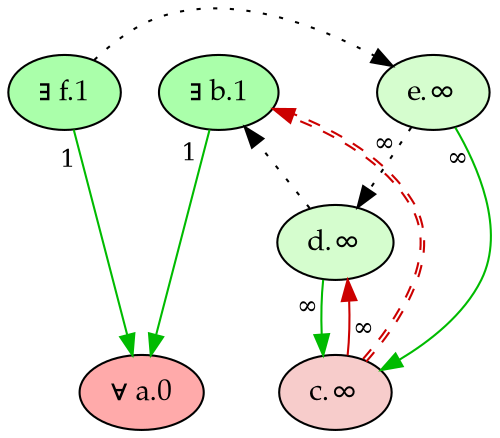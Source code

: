 digraph {
    rankdir="TB"
    node [style=filled fontname="Palatino" fontsize=14]
    node [fillcolor="#AAFFAA"]
    "f" [label="∃ f.1"]
    "b" [label="∃ b.1"]
    node [fillcolor="#FFAAAA"]
    "a" [label="∀ a.0"]
    node [fillcolor="#d5fdce"]
    "d" [label="d.∞"]
    "e" [label="e.∞"]
    node [fillcolor="#f7cccb"]
    "c" [label="c.∞"]
    edge[labeldistance=1.5 fontsize=12]
    edge [color="#00BB00" style="solid" dir="forward" taillabel="1"]
           "b" -> "a" 
           "f" -> "a" 
    edge [color="#CC0000" style="solid" dir="forward" taillabel="∞"]
           "c" -> "d" 
    edge [color="#00BB00" style="solid" dir="forward" taillabel="∞"]
           "d" -> "c" 
           "e" -> "c" 
    edge [color="black" style="dotted" dir="forward" taillabel="∞"]
           "e" -> "d" 
    edge [color="#CC0000:#CC0000" style="dashed" dir="forward" taillabel="" constraint=false]
           "c" -> "b" 
    edge [color="black" style="dotted" dir="forward" taillabel="" constraint=false]
           "d" -> "b" 
           "f" -> "e" 
    {rank = max a}
    {rank = min f b}
}
